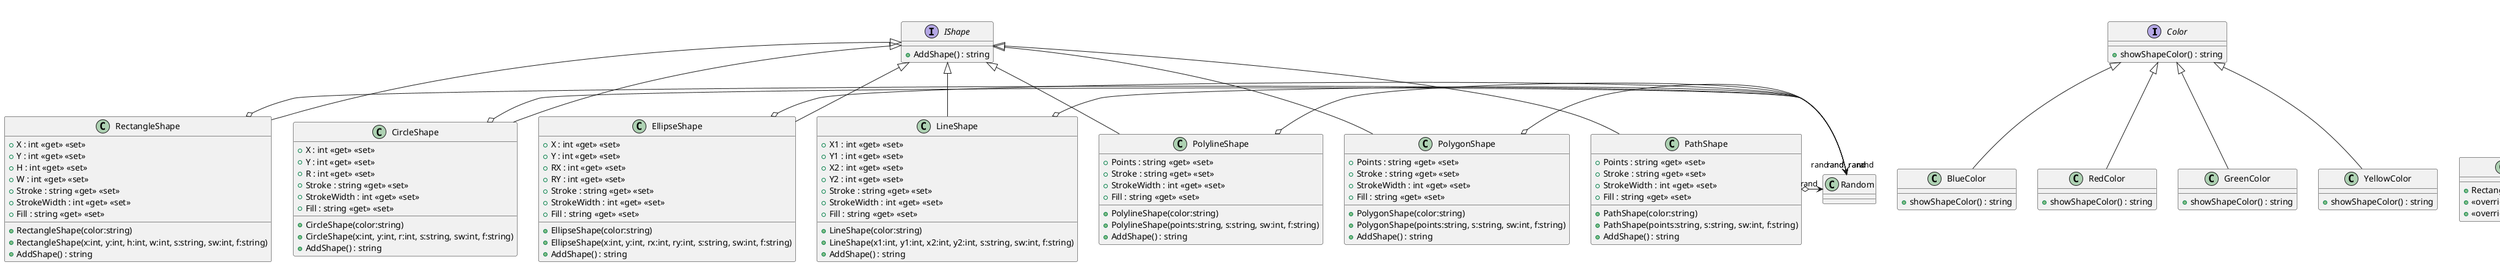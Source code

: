 @startuml
interface Color {
    + showShapeColor() : string
}
class BlueColor {
    + showShapeColor() : string
}
class RedColor {
    + showShapeColor() : string
}
class GreenColor {
    + showShapeColor() : string
}
class YellowColor {
    + showShapeColor() : string
}
abstract class ShapeCreator {
    + {abstract} FactoryMethod() : IShape
    + Add() : string
    + ShapeCreator(color:Color)
    + {abstract} draw() : void
}
class RectangleFactory {
    + RectangleFactory(color:Color)
    + <<override>> draw() : void
    + <<override>> FactoryMethod() : IShape
}
class CircleFactory {
    + CircleFactory(color:Color)
    + <<override>> draw() : void
    + <<override>> FactoryMethod() : IShape
}
class EllipseFactory {
    + EllipseFactory(color:Color)
    + <<override>> draw() : void
    + <<override>> FactoryMethod() : IShape
}
class LineFactory {
    + LineFactory(color:Color)
    + <<override>> draw() : void
    + <<override>> FactoryMethod() : IShape
}
class PolylineFactory {
    + PolylineFactory(color:Color)
    + <<override>> draw() : void
    + <<override>> FactoryMethod() : IShape
}
class PolygonFactory {
    + PolygonFactory(color:Color)
    + <<override>> draw() : void
    + <<override>> FactoryMethod() : IShape
}
class PathFactory {
    + PathFactory(color:Color)
    + <<override>> draw() : void
    + <<override>> FactoryMethod() : IShape
}
interface IShape {
    + AddShape() : string
}
class RectangleShape {
    + X : int <<get>> <<set>>
    + Y : int <<get>> <<set>>
    + H : int <<get>> <<set>>
    + W : int <<get>> <<set>>
    + Stroke : string <<get>> <<set>>
    + StrokeWidth : int <<get>> <<set>>
    + Fill : string <<get>> <<set>>
    + RectangleShape(color:string)
    + RectangleShape(x:int, y:int, h:int, w:int, s:string, sw:int, f:string)
    + AddShape() : string
}
class CircleShape {
    + X : int <<get>> <<set>>
    + Y : int <<get>> <<set>>
    + R : int <<get>> <<set>>
    + Stroke : string <<get>> <<set>>
    + StrokeWidth : int <<get>> <<set>>
    + Fill : string <<get>> <<set>>
    + CircleShape(color:string)
    + CircleShape(x:int, y:int, r:int, s:string, sw:int, f:string)
    + AddShape() : string
}
class EllipseShape {
    + X : int <<get>> <<set>>
    + Y : int <<get>> <<set>>
    + RX : int <<get>> <<set>>
    + RY : int <<get>> <<set>>
    + Stroke : string <<get>> <<set>>
    + StrokeWidth : int <<get>> <<set>>
    + Fill : string <<get>> <<set>>
    + EllipseShape(color:string)
    + EllipseShape(x:int, y:int, rx:int, ry:int, s:string, sw:int, f:string)
    + AddShape() : string
}
class LineShape {
    + X1 : int <<get>> <<set>>
    + Y1 : int <<get>> <<set>>
    + X2 : int <<get>> <<set>>
    + Y2 : int <<get>> <<set>>
    + Stroke : string <<get>> <<set>>
    + StrokeWidth : int <<get>> <<set>>
    + Fill : string <<get>> <<set>>
    + LineShape(color:string)
    + LineShape(x1:int, y1:int, x2:int, y2:int, s:string, sw:int, f:string)
    + AddShape() : string
}
class PolylineShape {
    + Points : string <<get>> <<set>>
    + Stroke : string <<get>> <<set>>
    + StrokeWidth : int <<get>> <<set>>
    + Fill : string <<get>> <<set>>
    + PolylineShape(color:string)
    + PolylineShape(points:string, s:string, sw:int, f:string)
    + AddShape() : string
}
class PolygonShape {
    + Points : string <<get>> <<set>>
    + Stroke : string <<get>> <<set>>
    + StrokeWidth : int <<get>> <<set>>
    + Fill : string <<get>> <<set>>
    + PolygonShape(color:string)
    + PolygonShape(points:string, s:string, sw:int, f:string)
    + AddShape() : string
}
class PathShape {
    + Points : string <<get>> <<set>>
    + Stroke : string <<get>> <<set>>
    + StrokeWidth : int <<get>> <<set>>
    + Fill : string <<get>> <<set>>
    + PathShape(color:string)
    + PathShape(points:string, s:string, sw:int, f:string)
    + AddShape() : string
}
class ShapeClient {
    + Main() : void
    + ClientCode(creator:ShapeCreator) : void
}
class Program {
    {static} Main(args:string[]) : void
}
Color <|-- BlueColor
Color <|-- RedColor
Color <|-- GreenColor
Color <|-- YellowColor
ShapeCreator <|-- RectangleFactory
ShapeCreator <|-- CircleFactory
ShapeCreator <|-- EllipseFactory
ShapeCreator <|-- LineFactory
ShapeCreator <|-- PolylineFactory
ShapeCreator <|-- PolygonFactory
ShapeCreator <|-- PathFactory
IShape <|-- RectangleShape
RectangleShape o-> "rand" Random
IShape <|-- CircleShape
CircleShape o-> "rand" Random
IShape <|-- EllipseShape
EllipseShape o-> "rand" Random
IShape <|-- LineShape
LineShape o-> "rand" Random
IShape <|-- PolylineShape
PolylineShape o-> "rand" Random
IShape <|-- PolygonShape
PolygonShape o-> "rand" Random
IShape <|-- PathShape
PathShape o-> "rand" Random
@enduml
